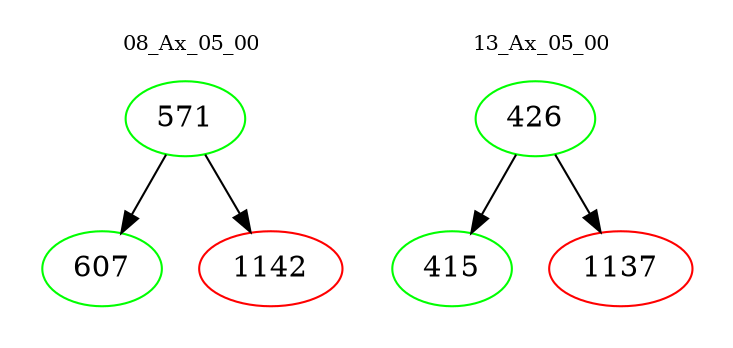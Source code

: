 digraph{
subgraph cluster_0 {
color = white
label = "08_Ax_05_00";
fontsize=10;
T0_571 [label="571", color="green"]
T0_571 -> T0_607 [color="black"]
T0_607 [label="607", color="green"]
T0_571 -> T0_1142 [color="black"]
T0_1142 [label="1142", color="red"]
}
subgraph cluster_1 {
color = white
label = "13_Ax_05_00";
fontsize=10;
T1_426 [label="426", color="green"]
T1_426 -> T1_415 [color="black"]
T1_415 [label="415", color="green"]
T1_426 -> T1_1137 [color="black"]
T1_1137 [label="1137", color="red"]
}
}
